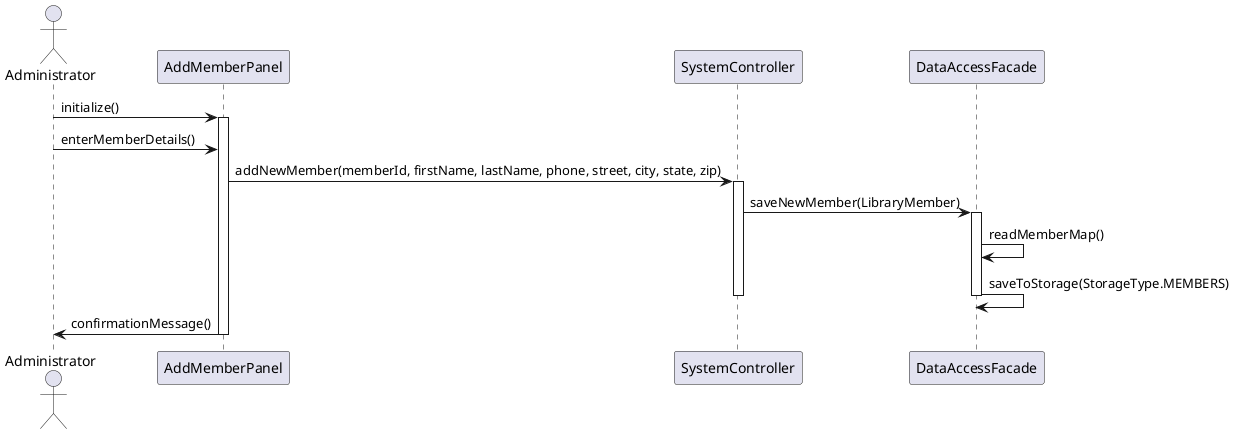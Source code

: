 @startuml
actor Administrator

Administrator -> AddMemberPanel : initialize()
activate AddMemberPanel

Administrator -> AddMemberPanel : enterMemberDetails()
AddMemberPanel -> SystemController : addNewMember(memberId, firstName, lastName, phone, street, city, state, zip)
activate SystemController

SystemController -> DataAccessFacade : saveNewMember(LibraryMember)
activate DataAccessFacade

DataAccessFacade -> DataAccessFacade : readMemberMap()
DataAccessFacade -> DataAccessFacade : saveToStorage(StorageType.MEMBERS)
deactivate DataAccessFacade

deactivate SystemController

Administrator <- AddMemberPanel : confirmationMessage()
deactivate AddMemberPanel

@enduml